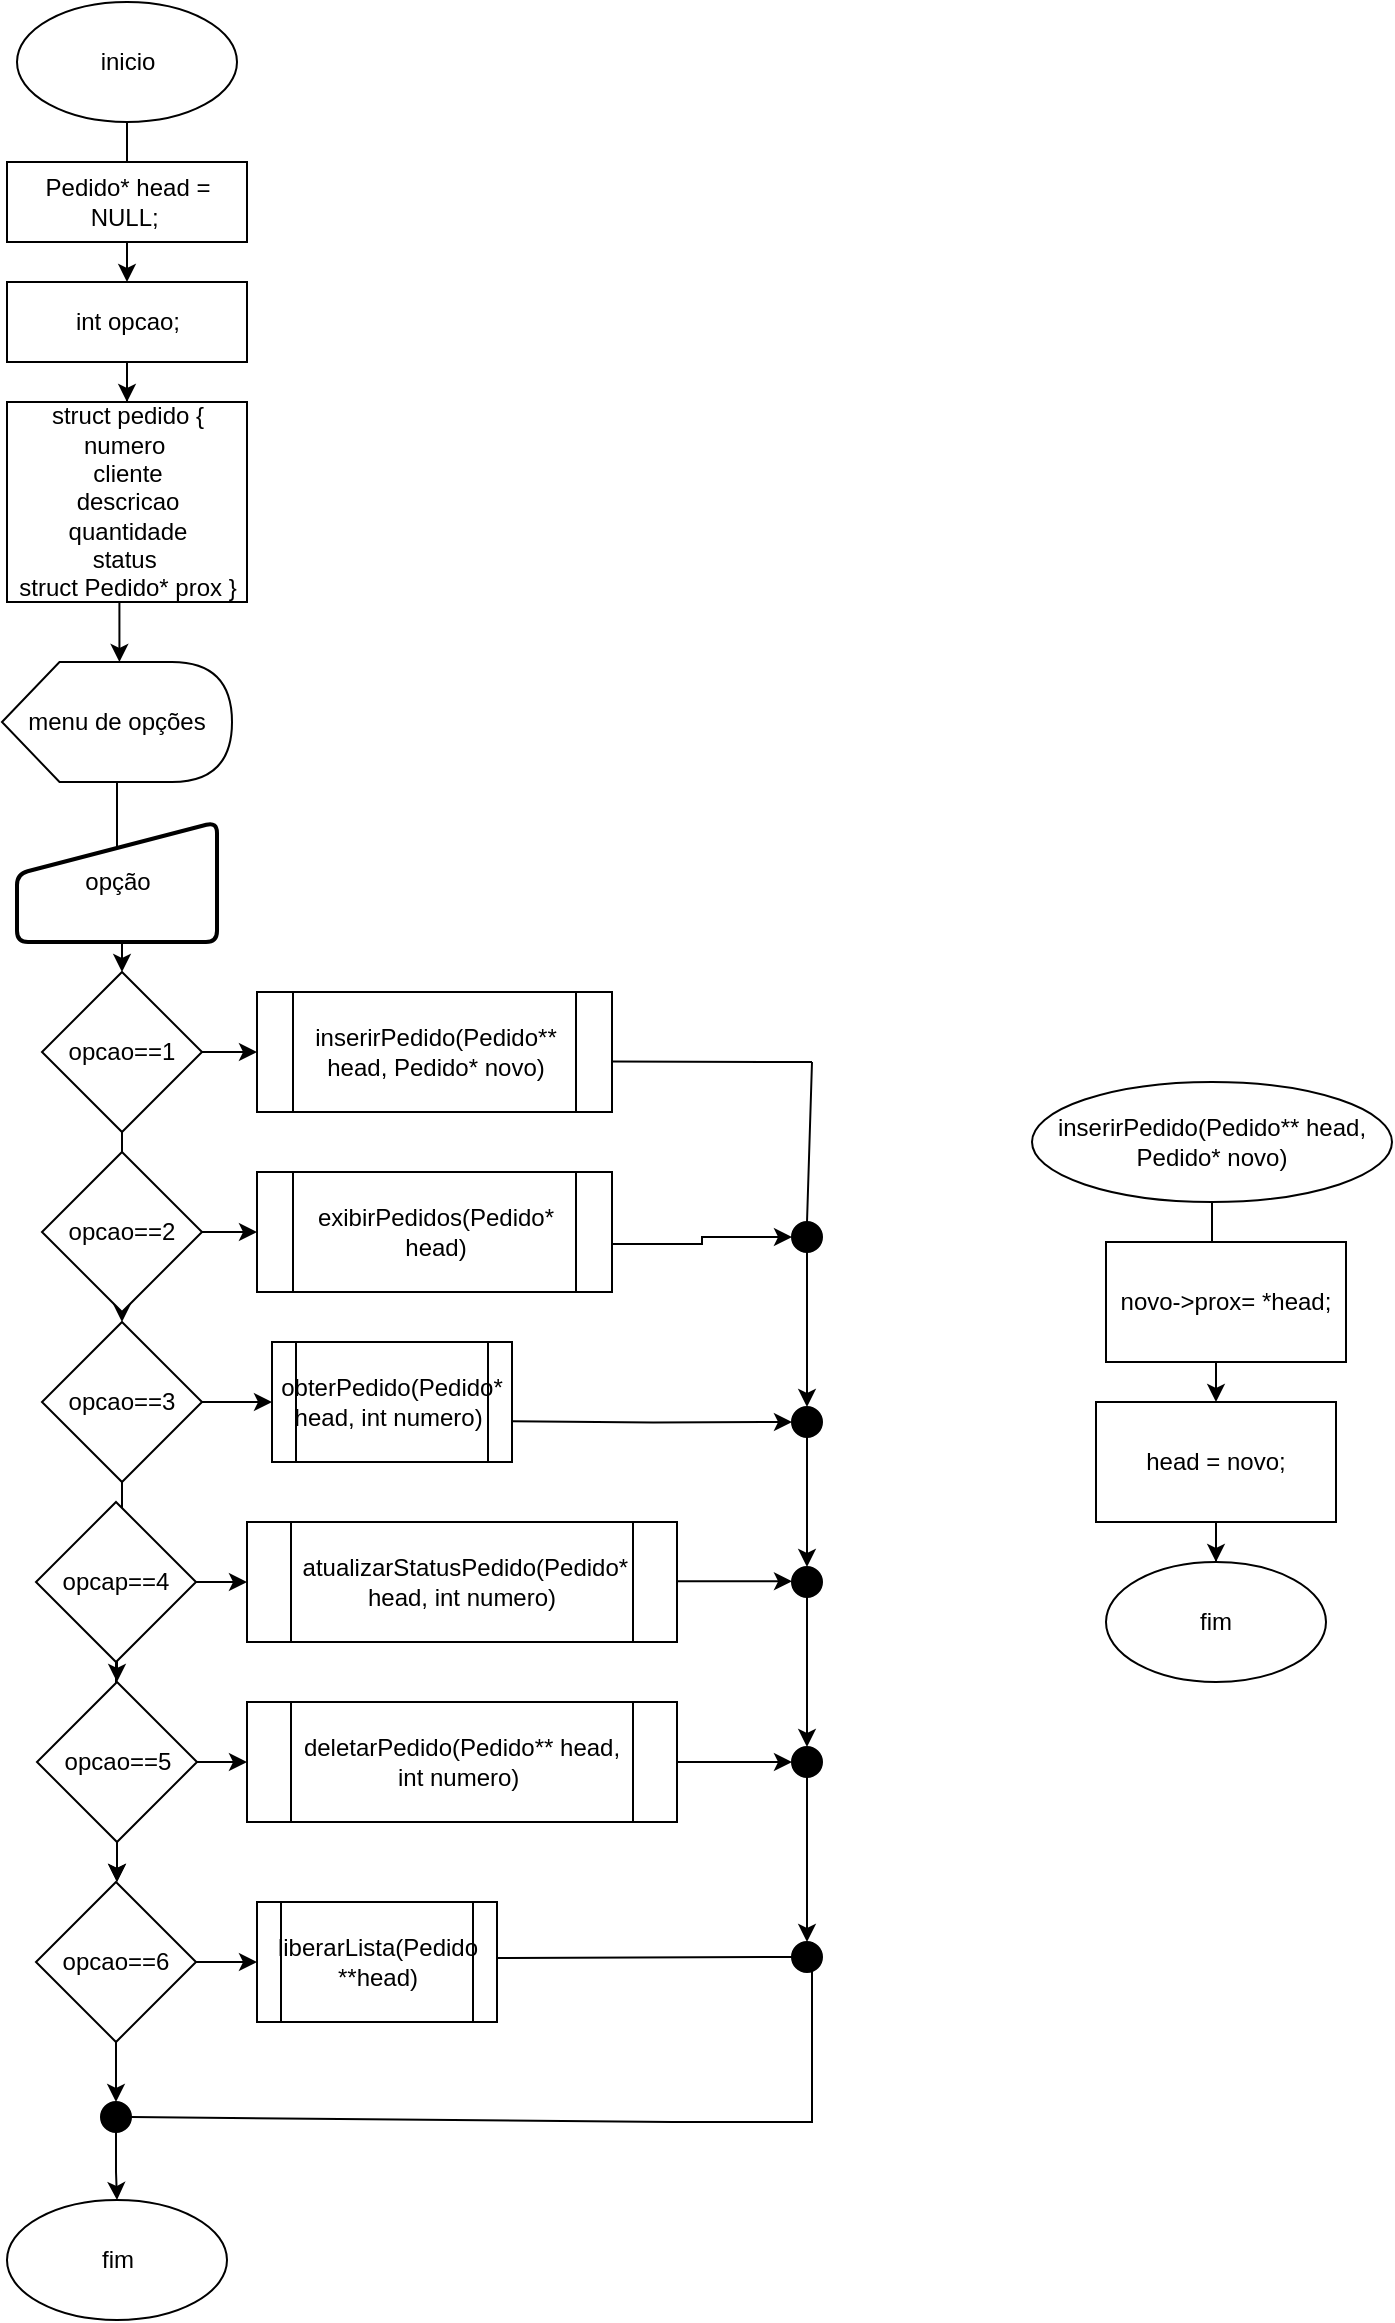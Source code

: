 <mxfile version="26.1.1">
  <diagram name="Página-1" id="IFzxkyfsY522zyvqdF0z">
    <mxGraphModel dx="1764" dy="991" grid="1" gridSize="10" guides="1" tooltips="1" connect="1" arrows="1" fold="1" page="1" pageScale="1" pageWidth="827" pageHeight="1169" math="0" shadow="0">
      <root>
        <mxCell id="0" />
        <mxCell id="1" parent="0" />
        <mxCell id="_ULa5M9hV-Zaz9lBCNT5-3" value="" style="edgeStyle=orthogonalEdgeStyle;rounded=0;orthogonalLoop=1;jettySize=auto;html=1;" edge="1" parent="1" source="ar20y08fn7H_0S6bk-3K-1" target="_ULa5M9hV-Zaz9lBCNT5-2">
          <mxGeometry relative="1" as="geometry" />
        </mxCell>
        <mxCell id="ar20y08fn7H_0S6bk-3K-1" value="inicio" style="ellipse;whiteSpace=wrap;html=1;" parent="1" vertex="1">
          <mxGeometry x="42.5" y="10" width="110" height="60" as="geometry" />
        </mxCell>
        <mxCell id="_ULa5M9hV-Zaz9lBCNT5-13" value="" style="edgeStyle=orthogonalEdgeStyle;rounded=0;orthogonalLoop=1;jettySize=auto;html=1;" edge="1" parent="1" source="ar20y08fn7H_0S6bk-3K-3" target="ar20y08fn7H_0S6bk-3K-5">
          <mxGeometry relative="1" as="geometry" />
        </mxCell>
        <mxCell id="ar20y08fn7H_0S6bk-3K-3" value="menu de opções" style="shape=display;whiteSpace=wrap;html=1;" parent="1" vertex="1">
          <mxGeometry x="35" y="340" width="115" height="60" as="geometry" />
        </mxCell>
        <mxCell id="ar20y08fn7H_0S6bk-3K-4" value="opção" style="html=1;strokeWidth=2;shape=manualInput;whiteSpace=wrap;rounded=1;size=26;arcSize=11;" parent="1" vertex="1">
          <mxGeometry x="42.5" y="420" width="100" height="60" as="geometry" />
        </mxCell>
        <mxCell id="_ULa5M9hV-Zaz9lBCNT5-36" value="" style="edgeStyle=orthogonalEdgeStyle;rounded=0;orthogonalLoop=1;jettySize=auto;html=1;" edge="1" parent="1" source="ar20y08fn7H_0S6bk-3K-5" target="ar20y08fn7H_0S6bk-3K-7">
          <mxGeometry relative="1" as="geometry" />
        </mxCell>
        <mxCell id="_ULa5M9hV-Zaz9lBCNT5-44" value="" style="edgeStyle=orthogonalEdgeStyle;rounded=0;orthogonalLoop=1;jettySize=auto;html=1;" edge="1" parent="1" source="ar20y08fn7H_0S6bk-3K-5" target="ar20y08fn7H_0S6bk-3K-15">
          <mxGeometry relative="1" as="geometry" />
        </mxCell>
        <mxCell id="ar20y08fn7H_0S6bk-3K-5" value="opcao==1" style="rhombus;whiteSpace=wrap;html=1;" parent="1" vertex="1">
          <mxGeometry x="55" y="495" width="80" height="80" as="geometry" />
        </mxCell>
        <mxCell id="_ULa5M9hV-Zaz9lBCNT5-45" value="" style="edgeStyle=orthogonalEdgeStyle;rounded=0;orthogonalLoop=1;jettySize=auto;html=1;" edge="1" parent="1" source="ar20y08fn7H_0S6bk-3K-6" target="ar20y08fn7H_0S6bk-3K-16">
          <mxGeometry relative="1" as="geometry" />
        </mxCell>
        <mxCell id="ar20y08fn7H_0S6bk-3K-6" value="opcao==2" style="rhombus;whiteSpace=wrap;html=1;" parent="1" vertex="1">
          <mxGeometry x="55" y="585" width="80" height="80" as="geometry" />
        </mxCell>
        <mxCell id="_ULa5M9hV-Zaz9lBCNT5-43" value="" style="edgeStyle=orthogonalEdgeStyle;rounded=0;orthogonalLoop=1;jettySize=auto;html=1;" edge="1" parent="1" source="ar20y08fn7H_0S6bk-3K-7" target="ar20y08fn7H_0S6bk-3K-9">
          <mxGeometry relative="1" as="geometry" />
        </mxCell>
        <mxCell id="_ULa5M9hV-Zaz9lBCNT5-46" value="" style="edgeStyle=orthogonalEdgeStyle;rounded=0;orthogonalLoop=1;jettySize=auto;html=1;" edge="1" parent="1" source="ar20y08fn7H_0S6bk-3K-7" target="ar20y08fn7H_0S6bk-3K-14">
          <mxGeometry relative="1" as="geometry" />
        </mxCell>
        <mxCell id="ar20y08fn7H_0S6bk-3K-7" value="opcao==3" style="rhombus;whiteSpace=wrap;html=1;" parent="1" vertex="1">
          <mxGeometry x="55" y="670" width="80" height="80" as="geometry" />
        </mxCell>
        <mxCell id="_ULa5M9hV-Zaz9lBCNT5-40" value="" style="edgeStyle=orthogonalEdgeStyle;rounded=0;orthogonalLoop=1;jettySize=auto;html=1;" edge="1" parent="1" source="ar20y08fn7H_0S6bk-3K-9" target="ar20y08fn7H_0S6bk-3K-10">
          <mxGeometry relative="1" as="geometry" />
        </mxCell>
        <mxCell id="_ULa5M9hV-Zaz9lBCNT5-47" value="" style="edgeStyle=orthogonalEdgeStyle;rounded=0;orthogonalLoop=1;jettySize=auto;html=1;" edge="1" parent="1" source="ar20y08fn7H_0S6bk-3K-8" target="ar20y08fn7H_0S6bk-3K-13">
          <mxGeometry relative="1" as="geometry" />
        </mxCell>
        <mxCell id="ar20y08fn7H_0S6bk-3K-8" value="opcap==4" style="rhombus;whiteSpace=wrap;html=1;" parent="1" vertex="1">
          <mxGeometry x="52" y="760" width="80" height="80" as="geometry" />
        </mxCell>
        <mxCell id="ar20y08fn7H_0S6bk-3K-11" value="liberarLista(Pedido **head)" style="shape=process;whiteSpace=wrap;html=1;backgroundOutline=1;" parent="1" vertex="1">
          <mxGeometry x="162.5" y="960" width="120" height="60" as="geometry" />
        </mxCell>
        <mxCell id="_ULa5M9hV-Zaz9lBCNT5-72" value="" style="edgeStyle=orthogonalEdgeStyle;rounded=0;orthogonalLoop=1;jettySize=auto;html=1;" edge="1" parent="1" source="ar20y08fn7H_0S6bk-3K-12" target="_ULa5M9hV-Zaz9lBCNT5-69">
          <mxGeometry relative="1" as="geometry" />
        </mxCell>
        <mxCell id="ar20y08fn7H_0S6bk-3K-12" value="deletarPedido(Pedido** head, int numero)&amp;nbsp;" style="shape=process;whiteSpace=wrap;html=1;backgroundOutline=1;" parent="1" vertex="1">
          <mxGeometry x="157.5" y="860" width="215" height="60" as="geometry" />
        </mxCell>
        <mxCell id="ar20y08fn7H_0S6bk-3K-13" value="&amp;nbsp;atualizarStatusPedido(Pedido* head, int numero)" style="shape=process;whiteSpace=wrap;html=1;backgroundOutline=1;" parent="1" vertex="1">
          <mxGeometry x="157.5" y="770" width="215" height="60" as="geometry" />
        </mxCell>
        <mxCell id="ar20y08fn7H_0S6bk-3K-14" value="obterPedido(Pedido* head, int numero)&amp;nbsp;" style="shape=process;whiteSpace=wrap;html=1;backgroundOutline=1;" parent="1" vertex="1">
          <mxGeometry x="170" y="680" width="120" height="60" as="geometry" />
        </mxCell>
        <mxCell id="ar20y08fn7H_0S6bk-3K-15" value="inserirPedido(Pedido** head, Pedido* novo)" style="shape=process;whiteSpace=wrap;html=1;backgroundOutline=1;" parent="1" vertex="1">
          <mxGeometry x="162.5" y="505" width="177.5" height="60" as="geometry" />
        </mxCell>
        <mxCell id="ar20y08fn7H_0S6bk-3K-16" value="exibirPedidos(Pedido* head)" style="shape=process;whiteSpace=wrap;html=1;backgroundOutline=1;" parent="1" vertex="1">
          <mxGeometry x="162.5" y="595" width="177.5" height="60" as="geometry" />
        </mxCell>
        <mxCell id="ar20y08fn7H_0S6bk-3K-17" value="fim" style="ellipse;whiteSpace=wrap;html=1;" parent="1" vertex="1">
          <mxGeometry x="37.5" y="1109" width="110" height="60" as="geometry" />
        </mxCell>
        <mxCell id="_ULa5M9hV-Zaz9lBCNT5-12" value="" style="edgeStyle=orthogonalEdgeStyle;rounded=0;orthogonalLoop=1;jettySize=auto;html=1;" edge="1" parent="1">
          <mxGeometry relative="1" as="geometry">
            <mxPoint x="91.22" y="230" as="sourcePoint" />
            <mxPoint x="93.72" y="340" as="targetPoint" />
            <Array as="points">
              <mxPoint x="91.72" y="285" />
              <mxPoint x="93.72" y="285" />
            </Array>
          </mxGeometry>
        </mxCell>
        <mxCell id="ar20y08fn7H_0S6bk-3K-18" value="struct pedido { numero&amp;nbsp;&lt;div&gt;cliente&lt;/div&gt;&lt;div&gt;descricao&lt;/div&gt;&lt;div&gt;quantidade&lt;/div&gt;&lt;div&gt;status&amp;nbsp;&lt;/div&gt;&lt;div&gt;struct Pedido* prox }&lt;/div&gt;" style="rounded=0;whiteSpace=wrap;html=1;" parent="1" vertex="1">
          <mxGeometry x="37.5" y="210" width="120" height="100" as="geometry" />
        </mxCell>
        <mxCell id="_ULa5M9hV-Zaz9lBCNT5-5" value="" style="edgeStyle=orthogonalEdgeStyle;rounded=0;orthogonalLoop=1;jettySize=auto;html=1;" edge="1" parent="1" source="ar20y08fn7H_0S6bk-3K-19" target="ar20y08fn7H_0S6bk-3K-25">
          <mxGeometry relative="1" as="geometry" />
        </mxCell>
        <mxCell id="ar20y08fn7H_0S6bk-3K-19" value="inserirPedido(Pedido** head, Pedido* novo)" style="ellipse;whiteSpace=wrap;html=1;" parent="1" vertex="1">
          <mxGeometry x="550" y="550" width="180" height="60" as="geometry" />
        </mxCell>
        <mxCell id="ar20y08fn7H_0S6bk-3K-20" value="novo-&amp;gt;prox= *head;" style="rounded=0;whiteSpace=wrap;html=1;" parent="1" vertex="1">
          <mxGeometry x="587" y="630" width="120" height="60" as="geometry" />
        </mxCell>
        <mxCell id="ar20y08fn7H_0S6bk-3K-22" value="fim" style="ellipse;whiteSpace=wrap;html=1;" parent="1" vertex="1">
          <mxGeometry x="587" y="790" width="110" height="60" as="geometry" />
        </mxCell>
        <mxCell id="_ULa5M9hV-Zaz9lBCNT5-7" value="" style="edgeStyle=orthogonalEdgeStyle;rounded=0;orthogonalLoop=1;jettySize=auto;html=1;" edge="1" parent="1" source="ar20y08fn7H_0S6bk-3K-25" target="ar20y08fn7H_0S6bk-3K-22">
          <mxGeometry relative="1" as="geometry" />
        </mxCell>
        <mxCell id="ar20y08fn7H_0S6bk-3K-25" value="head = novo;" style="rounded=0;whiteSpace=wrap;html=1;" parent="1" vertex="1">
          <mxGeometry x="582" y="710" width="120" height="60" as="geometry" />
        </mxCell>
        <mxCell id="_ULa5M9hV-Zaz9lBCNT5-1" value="Pedido* head = NULL;&amp;nbsp;" style="rounded=0;whiteSpace=wrap;html=1;" vertex="1" parent="1">
          <mxGeometry x="37.5" y="90" width="120" height="40" as="geometry" />
        </mxCell>
        <mxCell id="_ULa5M9hV-Zaz9lBCNT5-10" value="" style="edgeStyle=orthogonalEdgeStyle;rounded=0;orthogonalLoop=1;jettySize=auto;html=1;" edge="1" parent="1" source="_ULa5M9hV-Zaz9lBCNT5-2" target="ar20y08fn7H_0S6bk-3K-18">
          <mxGeometry relative="1" as="geometry" />
        </mxCell>
        <mxCell id="_ULa5M9hV-Zaz9lBCNT5-2" value="int opcao;" style="rounded=0;whiteSpace=wrap;html=1;" vertex="1" parent="1">
          <mxGeometry x="37.5" y="150" width="120" height="40" as="geometry" />
        </mxCell>
        <mxCell id="_ULa5M9hV-Zaz9lBCNT5-39" value="" style="edgeStyle=orthogonalEdgeStyle;rounded=0;orthogonalLoop=1;jettySize=auto;html=1;" edge="1" parent="1" source="ar20y08fn7H_0S6bk-3K-9" target="ar20y08fn7H_0S6bk-3K-10">
          <mxGeometry relative="1" as="geometry">
            <mxPoint x="92" y="946" as="sourcePoint" />
            <mxPoint x="93" y="1040" as="targetPoint" />
          </mxGeometry>
        </mxCell>
        <mxCell id="_ULa5M9hV-Zaz9lBCNT5-49" value="" style="edgeStyle=orthogonalEdgeStyle;rounded=0;orthogonalLoop=1;jettySize=auto;html=1;" edge="1" parent="1" source="ar20y08fn7H_0S6bk-3K-10" target="ar20y08fn7H_0S6bk-3K-11">
          <mxGeometry relative="1" as="geometry" />
        </mxCell>
        <mxCell id="_ULa5M9hV-Zaz9lBCNT5-66" value="" style="edgeStyle=orthogonalEdgeStyle;rounded=0;orthogonalLoop=1;jettySize=auto;html=1;" edge="1" parent="1" source="ar20y08fn7H_0S6bk-3K-10" target="_ULa5M9hV-Zaz9lBCNT5-65">
          <mxGeometry relative="1" as="geometry" />
        </mxCell>
        <mxCell id="ar20y08fn7H_0S6bk-3K-10" value="opcao==6" style="rhombus;whiteSpace=wrap;html=1;" parent="1" vertex="1">
          <mxGeometry x="52" y="950" width="80" height="80" as="geometry" />
        </mxCell>
        <mxCell id="_ULa5M9hV-Zaz9lBCNT5-42" value="" style="edgeStyle=orthogonalEdgeStyle;rounded=0;orthogonalLoop=1;jettySize=auto;html=1;" edge="1" parent="1" source="ar20y08fn7H_0S6bk-3K-8" target="ar20y08fn7H_0S6bk-3K-9">
          <mxGeometry relative="1" as="geometry">
            <mxPoint x="95" y="830" as="sourcePoint" />
            <mxPoint x="92" y="950" as="targetPoint" />
          </mxGeometry>
        </mxCell>
        <mxCell id="_ULa5M9hV-Zaz9lBCNT5-48" value="" style="edgeStyle=orthogonalEdgeStyle;rounded=0;orthogonalLoop=1;jettySize=auto;html=1;" edge="1" parent="1" source="ar20y08fn7H_0S6bk-3K-9" target="ar20y08fn7H_0S6bk-3K-12">
          <mxGeometry relative="1" as="geometry" />
        </mxCell>
        <mxCell id="ar20y08fn7H_0S6bk-3K-9" value="opcao==5" style="rhombus;whiteSpace=wrap;html=1;" parent="1" vertex="1">
          <mxGeometry x="52.5" y="850" width="80" height="80" as="geometry" />
        </mxCell>
        <mxCell id="_ULa5M9hV-Zaz9lBCNT5-67" value="" style="edgeStyle=orthogonalEdgeStyle;rounded=0;orthogonalLoop=1;jettySize=auto;html=1;" edge="1" parent="1" source="_ULa5M9hV-Zaz9lBCNT5-65" target="ar20y08fn7H_0S6bk-3K-17">
          <mxGeometry relative="1" as="geometry" />
        </mxCell>
        <mxCell id="_ULa5M9hV-Zaz9lBCNT5-65" value="" style="ellipse;whiteSpace=wrap;html=1;aspect=fixed;fillColor=#000000;" vertex="1" parent="1">
          <mxGeometry x="84.5" y="1060" width="15" height="15" as="geometry" />
        </mxCell>
        <mxCell id="_ULa5M9hV-Zaz9lBCNT5-73" style="edgeStyle=orthogonalEdgeStyle;rounded=0;orthogonalLoop=1;jettySize=auto;html=1;exitX=0;exitY=0.5;exitDx=0;exitDy=0;" edge="1" parent="1" source="_ULa5M9hV-Zaz9lBCNT5-68">
          <mxGeometry relative="1" as="geometry">
            <mxPoint x="440" y="980" as="targetPoint" />
          </mxGeometry>
        </mxCell>
        <mxCell id="_ULa5M9hV-Zaz9lBCNT5-68" value="" style="ellipse;whiteSpace=wrap;html=1;aspect=fixed;fillColor=#000000;" vertex="1" parent="1">
          <mxGeometry x="430" y="980" width="15" height="15" as="geometry" />
        </mxCell>
        <mxCell id="_ULa5M9hV-Zaz9lBCNT5-70" value="" style="edgeStyle=orthogonalEdgeStyle;rounded=0;orthogonalLoop=1;jettySize=auto;html=1;" edge="1" parent="1" source="_ULa5M9hV-Zaz9lBCNT5-69" target="_ULa5M9hV-Zaz9lBCNT5-68">
          <mxGeometry relative="1" as="geometry" />
        </mxCell>
        <mxCell id="_ULa5M9hV-Zaz9lBCNT5-69" value="" style="ellipse;whiteSpace=wrap;html=1;aspect=fixed;fillColor=#000000;" vertex="1" parent="1">
          <mxGeometry x="430" y="882.5" width="15" height="15" as="geometry" />
        </mxCell>
        <mxCell id="_ULa5M9hV-Zaz9lBCNT5-71" value="" style="endArrow=none;html=1;rounded=0;exitX=1;exitY=0.5;exitDx=0;exitDy=0;" edge="1" parent="1" source="_ULa5M9hV-Zaz9lBCNT5-65">
          <mxGeometry width="50" height="50" relative="1" as="geometry">
            <mxPoint x="130" y="1070" as="sourcePoint" />
            <mxPoint x="440" y="980" as="targetPoint" />
            <Array as="points">
              <mxPoint x="370" y="1070" />
              <mxPoint x="440" y="1070" />
            </Array>
          </mxGeometry>
        </mxCell>
        <mxCell id="_ULa5M9hV-Zaz9lBCNT5-74" value="" style="endArrow=none;html=1;rounded=0;entryX=0;entryY=0.5;entryDx=0;entryDy=0;" edge="1" parent="1" target="_ULa5M9hV-Zaz9lBCNT5-68">
          <mxGeometry width="50" height="50" relative="1" as="geometry">
            <mxPoint x="283" y="988" as="sourcePoint" />
            <mxPoint x="390" y="950" as="targetPoint" />
          </mxGeometry>
        </mxCell>
        <mxCell id="_ULa5M9hV-Zaz9lBCNT5-82" value="" style="edgeStyle=orthogonalEdgeStyle;rounded=0;orthogonalLoop=1;jettySize=auto;html=1;" edge="1" parent="1" source="_ULa5M9hV-Zaz9lBCNT5-75" target="_ULa5M9hV-Zaz9lBCNT5-69">
          <mxGeometry relative="1" as="geometry" />
        </mxCell>
        <mxCell id="_ULa5M9hV-Zaz9lBCNT5-75" value="" style="ellipse;whiteSpace=wrap;html=1;aspect=fixed;fillColor=#000000;" vertex="1" parent="1">
          <mxGeometry x="430" y="792.5" width="15" height="15" as="geometry" />
        </mxCell>
        <mxCell id="_ULa5M9hV-Zaz9lBCNT5-81" value="" style="edgeStyle=orthogonalEdgeStyle;rounded=0;orthogonalLoop=1;jettySize=auto;html=1;" edge="1" parent="1" source="_ULa5M9hV-Zaz9lBCNT5-76" target="_ULa5M9hV-Zaz9lBCNT5-75">
          <mxGeometry relative="1" as="geometry" />
        </mxCell>
        <mxCell id="_ULa5M9hV-Zaz9lBCNT5-76" value="" style="ellipse;whiteSpace=wrap;html=1;aspect=fixed;fillColor=#000000;" vertex="1" parent="1">
          <mxGeometry x="430" y="712.5" width="15" height="15" as="geometry" />
        </mxCell>
        <mxCell id="_ULa5M9hV-Zaz9lBCNT5-80" value="" style="edgeStyle=orthogonalEdgeStyle;rounded=0;orthogonalLoop=1;jettySize=auto;html=1;" edge="1" parent="1" source="_ULa5M9hV-Zaz9lBCNT5-77" target="_ULa5M9hV-Zaz9lBCNT5-76">
          <mxGeometry relative="1" as="geometry" />
        </mxCell>
        <mxCell id="_ULa5M9hV-Zaz9lBCNT5-77" value="" style="ellipse;whiteSpace=wrap;html=1;aspect=fixed;fillColor=#000000;" vertex="1" parent="1">
          <mxGeometry x="430" y="620" width="15" height="15" as="geometry" />
        </mxCell>
        <mxCell id="_ULa5M9hV-Zaz9lBCNT5-83" value="" style="edgeStyle=orthogonalEdgeStyle;rounded=0;orthogonalLoop=1;jettySize=auto;html=1;" edge="1" parent="1">
          <mxGeometry relative="1" as="geometry">
            <mxPoint x="373" y="799.67" as="sourcePoint" />
            <mxPoint x="430" y="799.67" as="targetPoint" />
          </mxGeometry>
        </mxCell>
        <mxCell id="_ULa5M9hV-Zaz9lBCNT5-86" value="" style="edgeStyle=orthogonalEdgeStyle;rounded=0;orthogonalLoop=1;jettySize=auto;html=1;entryX=0;entryY=0.5;entryDx=0;entryDy=0;" edge="1" parent="1" target="_ULa5M9hV-Zaz9lBCNT5-76">
          <mxGeometry relative="1" as="geometry">
            <mxPoint x="290" y="719.67" as="sourcePoint" />
            <mxPoint x="347" y="719.67" as="targetPoint" />
          </mxGeometry>
        </mxCell>
        <mxCell id="_ULa5M9hV-Zaz9lBCNT5-87" value="" style="edgeStyle=orthogonalEdgeStyle;rounded=0;orthogonalLoop=1;jettySize=auto;html=1;entryX=0;entryY=0.5;entryDx=0;entryDy=0;" edge="1" parent="1" target="_ULa5M9hV-Zaz9lBCNT5-77">
          <mxGeometry relative="1" as="geometry">
            <mxPoint x="340" y="630" as="sourcePoint" />
            <mxPoint x="397" y="630" as="targetPoint" />
            <Array as="points">
              <mxPoint x="340" y="631" />
              <mxPoint x="385" y="631" />
              <mxPoint x="385" y="627" />
            </Array>
          </mxGeometry>
        </mxCell>
        <mxCell id="_ULa5M9hV-Zaz9lBCNT5-89" value="" style="endArrow=none;html=1;rounded=0;" edge="1" parent="1">
          <mxGeometry width="50" height="50" relative="1" as="geometry">
            <mxPoint x="340" y="539.79" as="sourcePoint" />
            <mxPoint x="440" y="540" as="targetPoint" />
          </mxGeometry>
        </mxCell>
        <mxCell id="_ULa5M9hV-Zaz9lBCNT5-98" value="" style="endArrow=none;html=1;rounded=0;exitX=0.5;exitY=0;exitDx=0;exitDy=0;" edge="1" parent="1" source="_ULa5M9hV-Zaz9lBCNT5-77">
          <mxGeometry width="50" height="50" relative="1" as="geometry">
            <mxPoint x="350" y="544.79" as="sourcePoint" />
            <mxPoint x="440" y="540" as="targetPoint" />
          </mxGeometry>
        </mxCell>
      </root>
    </mxGraphModel>
  </diagram>
</mxfile>
